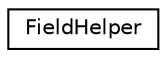 digraph "Graphical Class Hierarchy"
{
 // INTERACTIVE_SVG=YES
 // LATEX_PDF_SIZE
  edge [fontname="Helvetica",fontsize="10",labelfontname="Helvetica",labelfontsize="10"];
  node [fontname="Helvetica",fontsize="10",shape=record];
  rankdir="LR";
  Node0 [label="FieldHelper",height=0.2,width=0.4,color="black", fillcolor="white", style="filled",URL="$df/d1e/class_field_helper.html",tooltip=" "];
}
